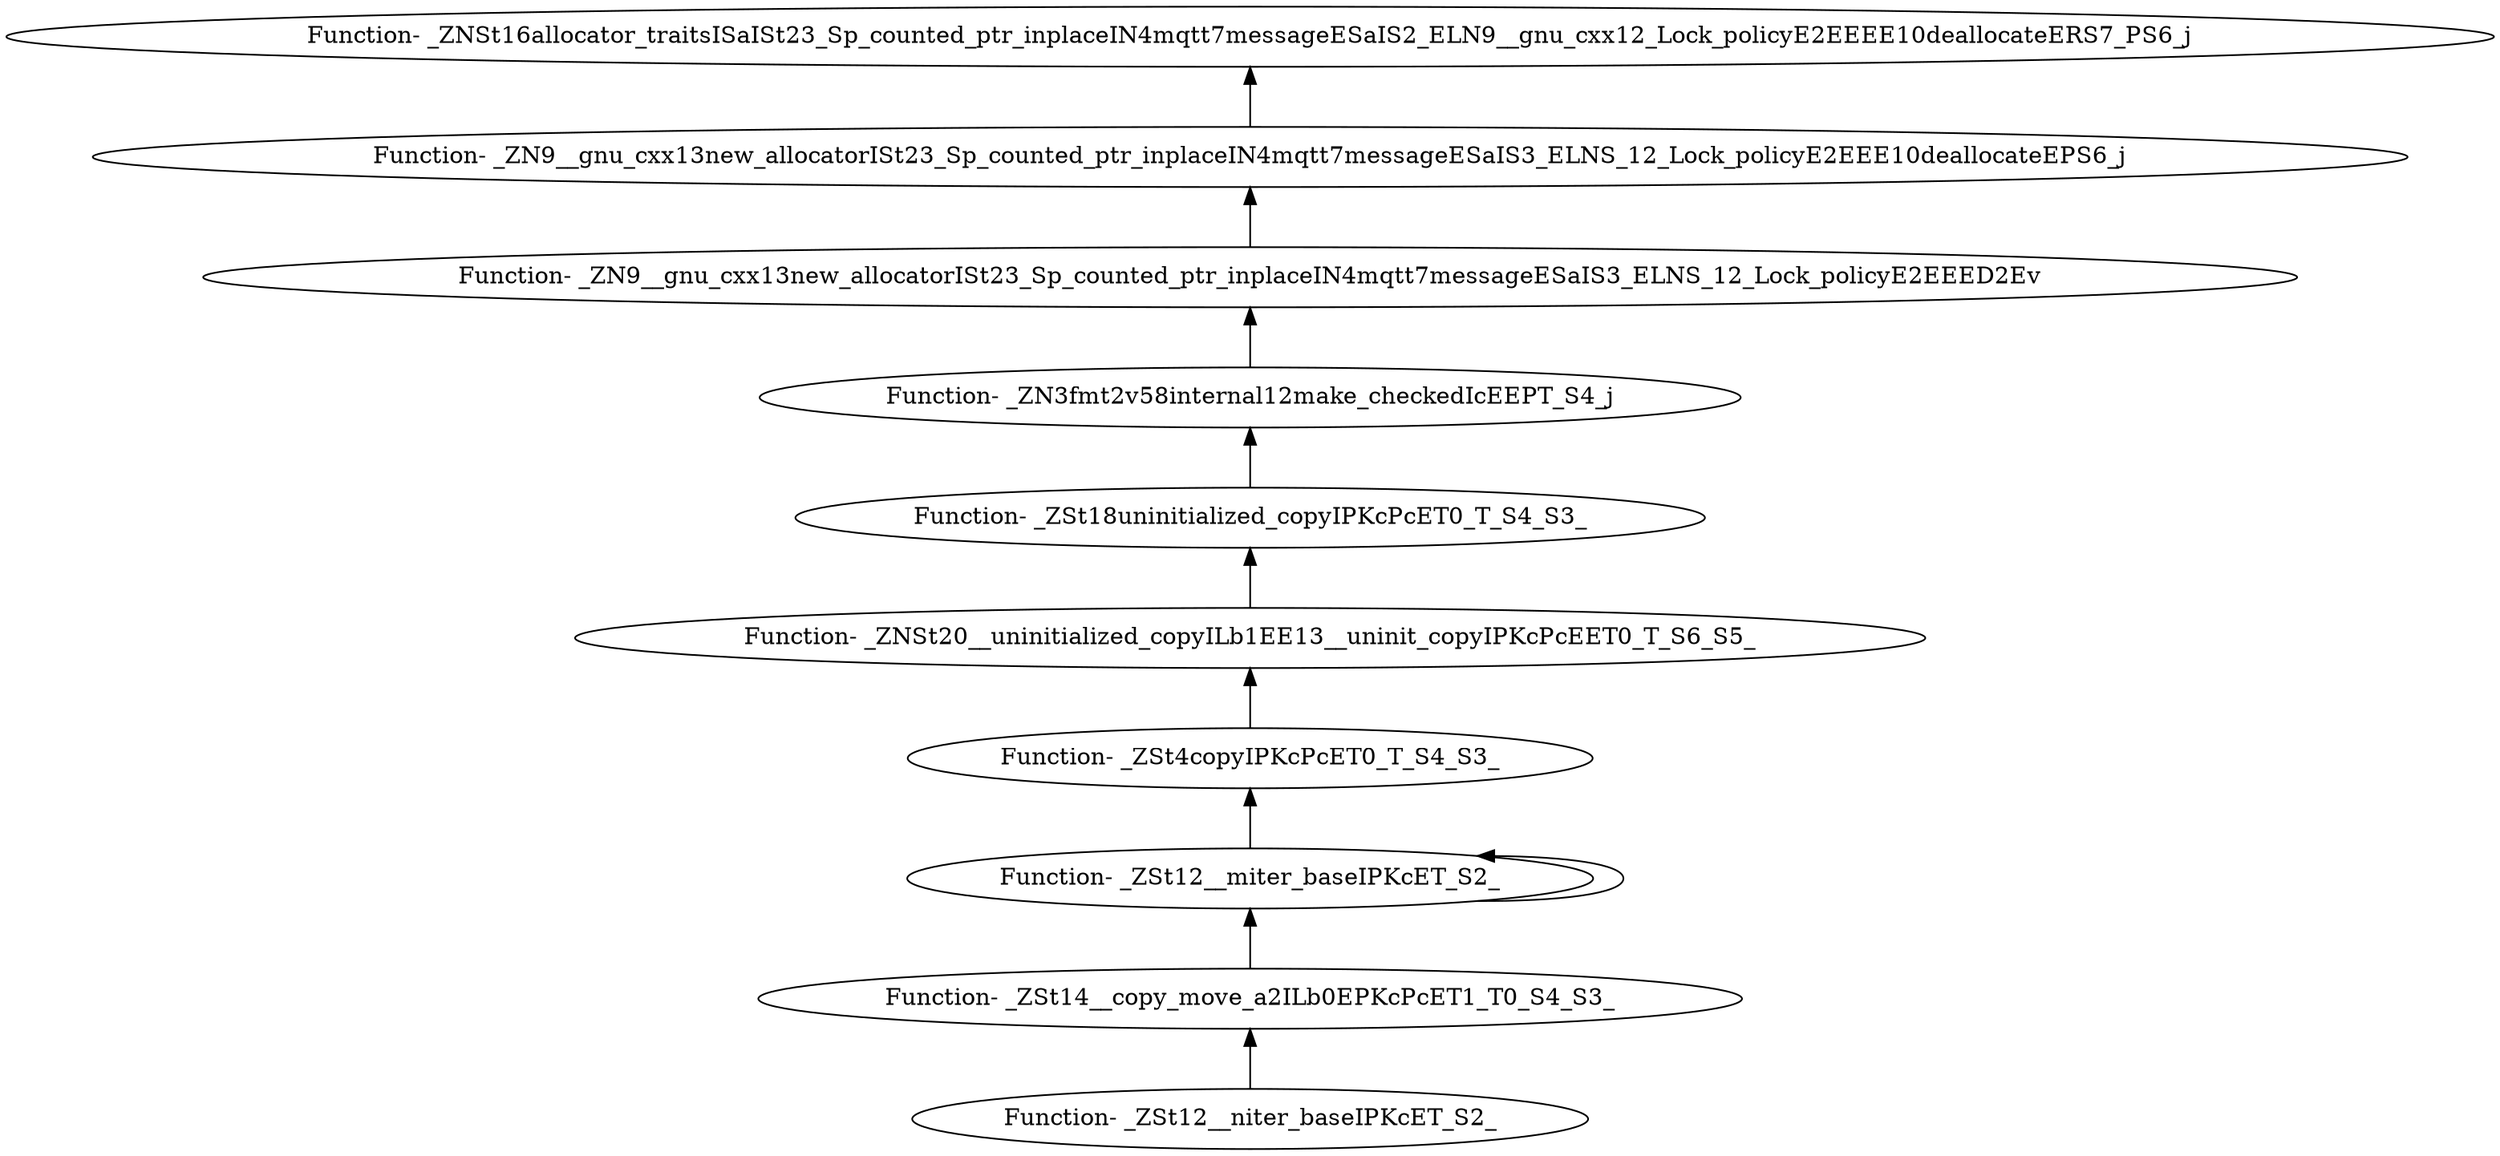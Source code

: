 digraph {
	"Function- _ZSt12__niter_baseIPKcET_S2_"
	"Function- _ZSt14__copy_move_a2ILb0EPKcPcET1_T0_S4_S3_"
	"Function- _ZSt14__copy_move_a2ILb0EPKcPcET1_T0_S4_S3_" -> "Function- _ZSt12__niter_baseIPKcET_S2_" [dir=back]
	"Function- _ZSt12__miter_baseIPKcET_S2_"
	"Function- _ZSt12__miter_baseIPKcET_S2_" -> "Function- _ZSt14__copy_move_a2ILb0EPKcPcET1_T0_S4_S3_" [dir=back]
	"Function- _ZSt12__miter_baseIPKcET_S2_"
	"Function- _ZSt12__miter_baseIPKcET_S2_" -> "Function- _ZSt12__miter_baseIPKcET_S2_" [dir=back]
	"Function- _ZSt4copyIPKcPcET0_T_S4_S3_"
	"Function- _ZSt4copyIPKcPcET0_T_S4_S3_" -> "Function- _ZSt12__miter_baseIPKcET_S2_" [dir=back]
	"Function- _ZNSt20__uninitialized_copyILb1EE13__uninit_copyIPKcPcEET0_T_S6_S5_"
	"Function- _ZNSt20__uninitialized_copyILb1EE13__uninit_copyIPKcPcEET0_T_S6_S5_" -> "Function- _ZSt4copyIPKcPcET0_T_S4_S3_" [dir=back]
	"Function- _ZSt18uninitialized_copyIPKcPcET0_T_S4_S3_"
	"Function- _ZSt18uninitialized_copyIPKcPcET0_T_S4_S3_" -> "Function- _ZNSt20__uninitialized_copyILb1EE13__uninit_copyIPKcPcEET0_T_S6_S5_" [dir=back]
	"Function- _ZN3fmt2v58internal12make_checkedIcEEPT_S4_j"
	"Function- _ZN3fmt2v58internal12make_checkedIcEEPT_S4_j" -> "Function- _ZSt18uninitialized_copyIPKcPcET0_T_S4_S3_" [dir=back]
	"Function- _ZN9__gnu_cxx13new_allocatorISt23_Sp_counted_ptr_inplaceIN4mqtt7messageESaIS3_ELNS_12_Lock_policyE2EEED2Ev"
	"Function- _ZN9__gnu_cxx13new_allocatorISt23_Sp_counted_ptr_inplaceIN4mqtt7messageESaIS3_ELNS_12_Lock_policyE2EEED2Ev" -> "Function- _ZN3fmt2v58internal12make_checkedIcEEPT_S4_j" [dir=back]
	"Function- _ZN9__gnu_cxx13new_allocatorISt23_Sp_counted_ptr_inplaceIN4mqtt7messageESaIS3_ELNS_12_Lock_policyE2EEE10deallocateEPS6_j"
	"Function- _ZN9__gnu_cxx13new_allocatorISt23_Sp_counted_ptr_inplaceIN4mqtt7messageESaIS3_ELNS_12_Lock_policyE2EEE10deallocateEPS6_j" -> "Function- _ZN9__gnu_cxx13new_allocatorISt23_Sp_counted_ptr_inplaceIN4mqtt7messageESaIS3_ELNS_12_Lock_policyE2EEED2Ev" [dir=back]
	"Function- _ZNSt16allocator_traitsISaISt23_Sp_counted_ptr_inplaceIN4mqtt7messageESaIS2_ELN9__gnu_cxx12_Lock_policyE2EEEE10deallocateERS7_PS6_j"
	"Function- _ZNSt16allocator_traitsISaISt23_Sp_counted_ptr_inplaceIN4mqtt7messageESaIS2_ELN9__gnu_cxx12_Lock_policyE2EEEE10deallocateERS7_PS6_j" -> "Function- _ZN9__gnu_cxx13new_allocatorISt23_Sp_counted_ptr_inplaceIN4mqtt7messageESaIS3_ELNS_12_Lock_policyE2EEE10deallocateEPS6_j" [dir=back]
}
